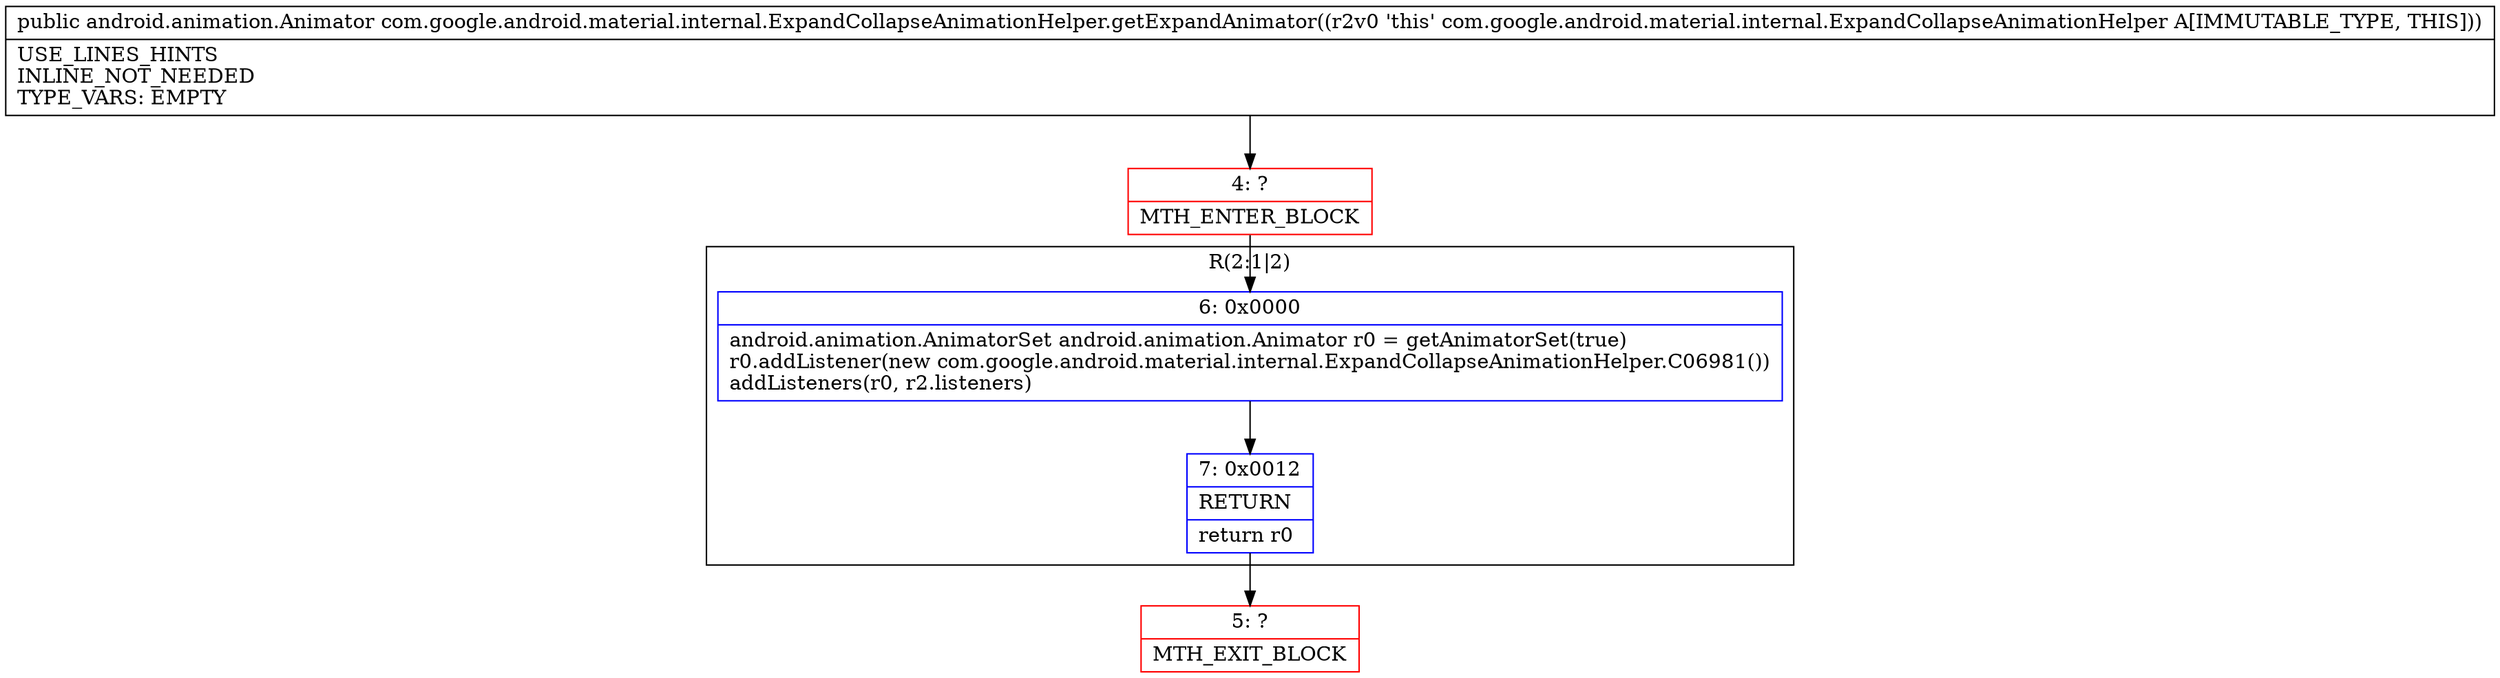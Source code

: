 digraph "CFG forcom.google.android.material.internal.ExpandCollapseAnimationHelper.getExpandAnimator()Landroid\/animation\/Animator;" {
subgraph cluster_Region_243053250 {
label = "R(2:1|2)";
node [shape=record,color=blue];
Node_6 [shape=record,label="{6\:\ 0x0000|android.animation.AnimatorSet android.animation.Animator r0 = getAnimatorSet(true)\lr0.addListener(new com.google.android.material.internal.ExpandCollapseAnimationHelper.C06981())\laddListeners(r0, r2.listeners)\l}"];
Node_7 [shape=record,label="{7\:\ 0x0012|RETURN\l|return r0\l}"];
}
Node_4 [shape=record,color=red,label="{4\:\ ?|MTH_ENTER_BLOCK\l}"];
Node_5 [shape=record,color=red,label="{5\:\ ?|MTH_EXIT_BLOCK\l}"];
MethodNode[shape=record,label="{public android.animation.Animator com.google.android.material.internal.ExpandCollapseAnimationHelper.getExpandAnimator((r2v0 'this' com.google.android.material.internal.ExpandCollapseAnimationHelper A[IMMUTABLE_TYPE, THIS]))  | USE_LINES_HINTS\lINLINE_NOT_NEEDED\lTYPE_VARS: EMPTY\l}"];
MethodNode -> Node_4;Node_6 -> Node_7;
Node_7 -> Node_5;
Node_4 -> Node_6;
}

